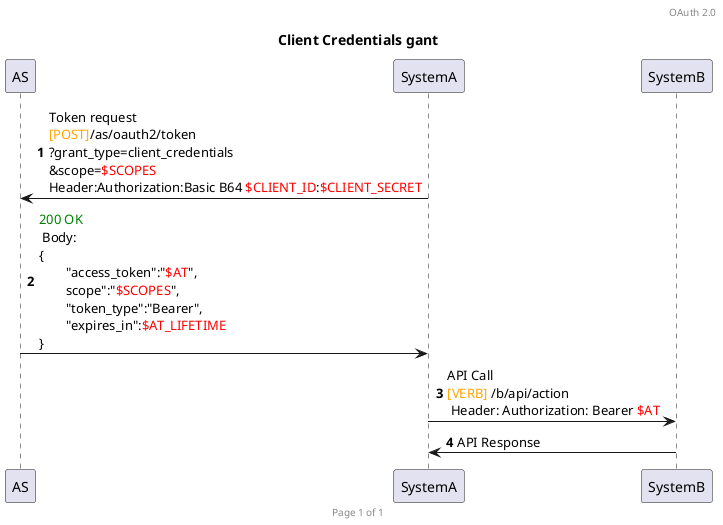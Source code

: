@startuml

header OAuth 2.0
footer Page %page% of %lastpage%

title Client Credentials gant
autonumber

participant AS
participant SystemA
participant SystemB

SystemA -> AS : Token request\n<font color=orange>[POST]</font>/as/oauth2/token\n?grant_type=client_credentials\n&scope=<font color=red>$SCOPES</font>\nHeader:Authorization:Basic B64 <font color=red>$CLIENT_ID</font>:<font color=red>$CLIENT_SECRET</font>
AS -> SystemA : <font color=green>200 OK</font> \n Body: \n{\n\t"access_token":"<font color=red>$AT</font>",\n\tscope":"<font color=red>$SCOPES</font>",\n\t"token_type":"Bearer",\n\t"expires_in":<font color=red>$AT_LIFETIME</font>\n}

SystemA -> SystemB : API Call \n<font color=orange>[VERB]</font> /b/api/action\n Header: Authorization: Bearer <font color=red>$AT</font>
SystemB -> SystemA : API Response
@enduml
